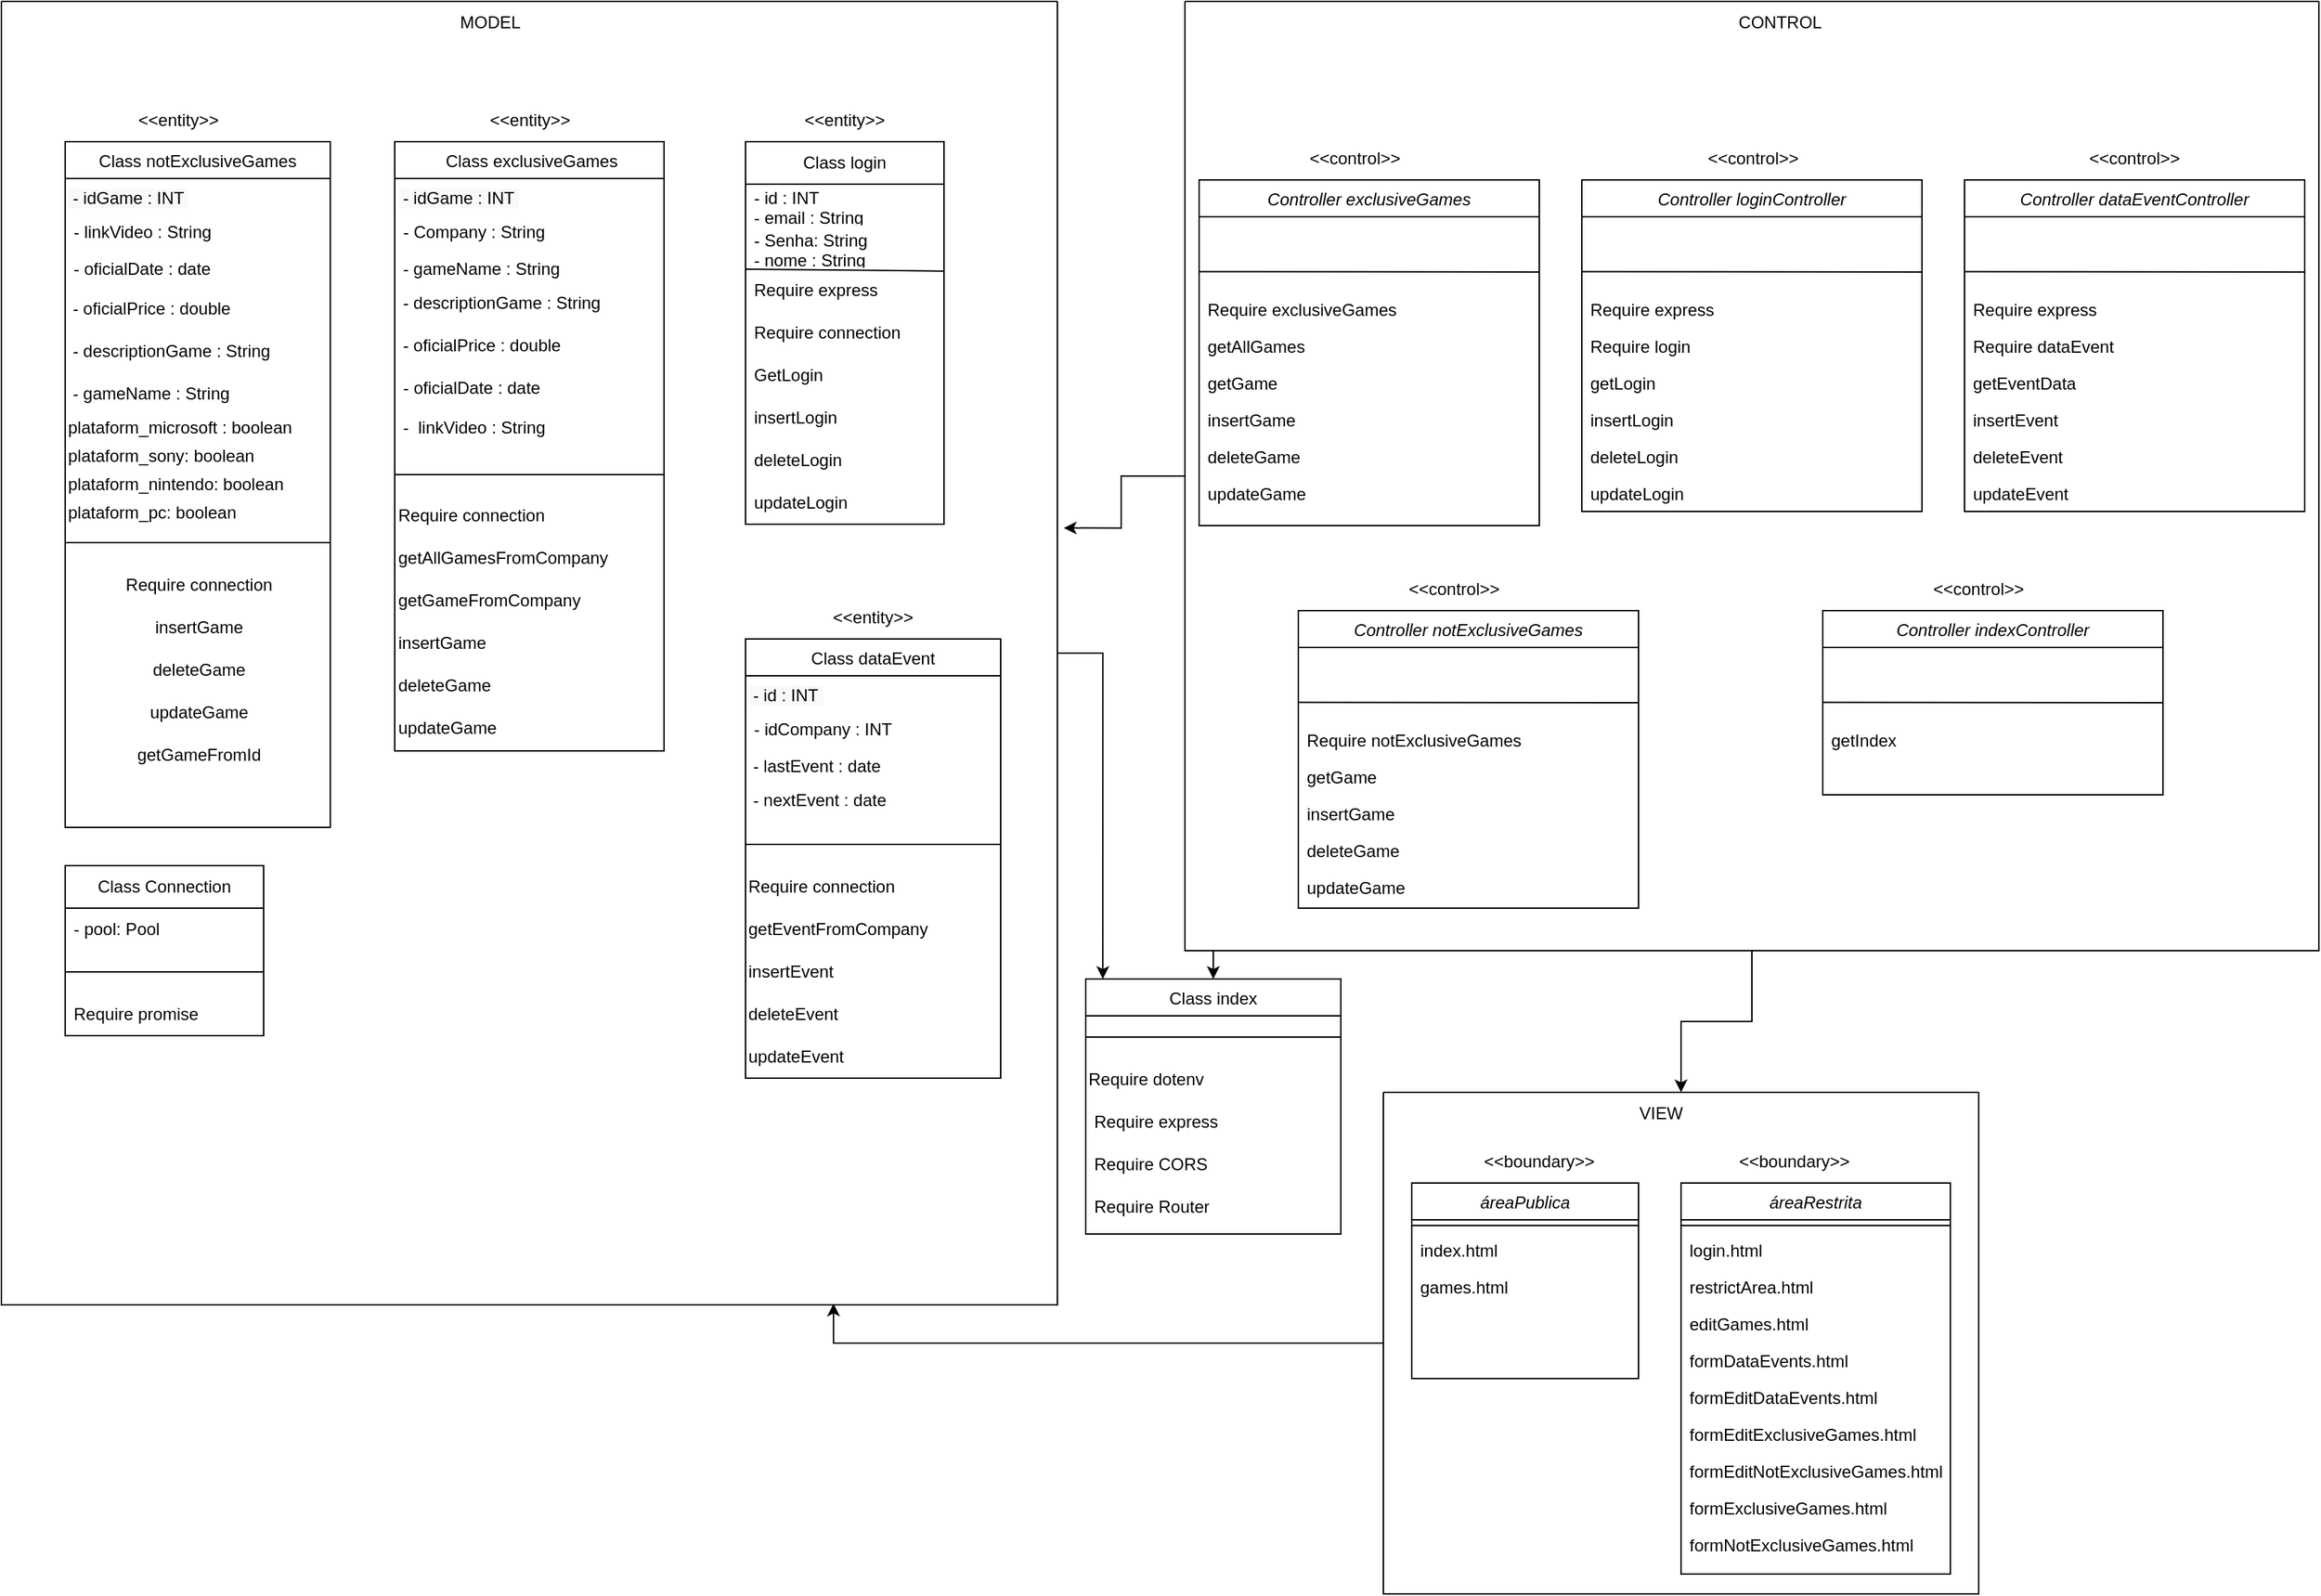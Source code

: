 <mxfile version="22.1.2" type="device">
  <diagram id="C5RBs43oDa-KdzZeNtuy" name="Page-1">
    <mxGraphModel dx="1793" dy="2165" grid="1" gridSize="10" guides="1" tooltips="1" connect="1" arrows="1" fold="1" page="1" pageScale="1" pageWidth="827" pageHeight="1169" math="0" shadow="0">
      <root>
        <mxCell id="WIyWlLk6GJQsqaUBKTNV-0" />
        <mxCell id="WIyWlLk6GJQsqaUBKTNV-1" parent="WIyWlLk6GJQsqaUBKTNV-0" />
        <mxCell id="TXdl7r0BShgz1eOJViuV-15" style="edgeStyle=orthogonalEdgeStyle;rounded=0;orthogonalLoop=1;jettySize=auto;html=1;entryX=0.067;entryY=0;entryDx=0;entryDy=0;entryPerimeter=0;" edge="1" parent="WIyWlLk6GJQsqaUBKTNV-1" source="O9sGYvbLRa1DsgovrzPc-1" target="TXdl7r0BShgz1eOJViuV-0">
          <mxGeometry relative="1" as="geometry" />
        </mxCell>
        <mxCell id="O9sGYvbLRa1DsgovrzPc-1" value="" style="swimlane;startSize=0;" parent="WIyWlLk6GJQsqaUBKTNV-1" vertex="1">
          <mxGeometry x="5" y="-1150" width="745" height="920" as="geometry">
            <mxRectangle x="5" y="-1150" width="50" height="40" as="alternateBounds" />
          </mxGeometry>
        </mxCell>
        <mxCell id="zkfFHV4jXpPFQw0GAbJ--6" value=" Class exclusiveGames" style="swimlane;fontStyle=0;align=center;verticalAlign=top;childLayout=stackLayout;horizontal=1;startSize=26;horizontalStack=0;resizeParent=1;resizeLast=0;collapsible=1;marginBottom=0;rounded=0;shadow=0;strokeWidth=1;" parent="O9sGYvbLRa1DsgovrzPc-1" vertex="1">
          <mxGeometry x="277.5" y="99" width="190" height="430" as="geometry">
            <mxRectangle x="40" y="360" width="160" height="26" as="alternateBounds" />
          </mxGeometry>
        </mxCell>
        <mxCell id="mYd6lBIoJjma-zOiciX0-0" value="&lt;span style=&quot;background-color: rgb(248, 249, 250);&quot;&gt;&amp;nbsp;- idGame : INT&amp;nbsp;&lt;/span&gt;" style="text;whiteSpace=wrap;html=1;fontColor=#000000;" parent="zkfFHV4jXpPFQw0GAbJ--6" vertex="1">
          <mxGeometry y="26" width="190" height="24" as="geometry" />
        </mxCell>
        <mxCell id="zkfFHV4jXpPFQw0GAbJ--7" value="- Company : String" style="text;align=left;verticalAlign=top;spacingLeft=4;spacingRight=4;overflow=hidden;rotatable=0;points=[[0,0.5],[1,0.5]];portConstraint=eastwest;fontColor=#000000;" parent="zkfFHV4jXpPFQw0GAbJ--6" vertex="1">
          <mxGeometry y="50" width="190" height="26" as="geometry" />
        </mxCell>
        <mxCell id="mYd6lBIoJjma-zOiciX0-1" value="&amp;nbsp;- gameName : String" style="text;whiteSpace=wrap;html=1;fontColor=#000000;" parent="zkfFHV4jXpPFQw0GAbJ--6" vertex="1">
          <mxGeometry y="76" width="190" height="24" as="geometry" />
        </mxCell>
        <mxCell id="mYd6lBIoJjma-zOiciX0-2" value="&amp;nbsp;- descriptionGame : String" style="text;whiteSpace=wrap;html=1;fontColor=#000000;" parent="zkfFHV4jXpPFQw0GAbJ--6" vertex="1">
          <mxGeometry y="100" width="190" height="30" as="geometry" />
        </mxCell>
        <mxCell id="mYd6lBIoJjma-zOiciX0-3" value="&amp;nbsp;- oficialPrice : double" style="text;whiteSpace=wrap;html=1;fontColor=#000000;" parent="zkfFHV4jXpPFQw0GAbJ--6" vertex="1">
          <mxGeometry y="130" width="190" height="30" as="geometry" />
        </mxCell>
        <mxCell id="qZKDS2YTZpVm7oDBLpfX-6" value="- oficialDate : date" style="text;align=left;verticalAlign=top;spacingLeft=4;spacingRight=4;overflow=hidden;rotatable=0;points=[[0,0.5],[1,0.5]];portConstraint=eastwest;rounded=0;shadow=0;html=0;" parent="zkfFHV4jXpPFQw0GAbJ--6" vertex="1">
          <mxGeometry y="160" width="190" height="28" as="geometry" />
        </mxCell>
        <mxCell id="qZKDS2YTZpVm7oDBLpfX-7" value="&amp;nbsp;-&amp;nbsp; linkVideo : String" style="text;whiteSpace=wrap;html=1;fontColor=#000000;" parent="zkfFHV4jXpPFQw0GAbJ--6" vertex="1">
          <mxGeometry y="188" width="190" height="32" as="geometry" />
        </mxCell>
        <mxCell id="zkfFHV4jXpPFQw0GAbJ--9" value="&lt;br&gt;&lt;br&gt;" style="line;html=1;strokeWidth=1;align=left;verticalAlign=middle;spacingTop=-1;spacingLeft=3;spacingRight=3;rotatable=0;labelPosition=right;points=[];portConstraint=eastwest;" parent="zkfFHV4jXpPFQw0GAbJ--6" vertex="1">
          <mxGeometry y="220" width="190" height="30" as="geometry" />
        </mxCell>
        <mxCell id="qZKDS2YTZpVm7oDBLpfX-44" value="Require connection" style="text;whiteSpace=wrap;html=1;fontColor=#000000;" parent="zkfFHV4jXpPFQw0GAbJ--6" vertex="1">
          <mxGeometry y="250" width="190" height="30" as="geometry" />
        </mxCell>
        <mxCell id="eKCppygwwPN4vZ3J_LK9-73" value="getAllGamesFromCompany" style="text;whiteSpace=wrap;html=1;fontColor=#000000;" parent="zkfFHV4jXpPFQw0GAbJ--6" vertex="1">
          <mxGeometry y="280" width="190" height="30" as="geometry" />
        </mxCell>
        <mxCell id="eKCppygwwPN4vZ3J_LK9-76" value="getGameFromCompany" style="text;whiteSpace=wrap;html=1;fontColor=#000000;" parent="zkfFHV4jXpPFQw0GAbJ--6" vertex="1">
          <mxGeometry y="310" width="190" height="30" as="geometry" />
        </mxCell>
        <mxCell id="eKCppygwwPN4vZ3J_LK9-75" value="insertGame" style="text;whiteSpace=wrap;html=1;fontColor=#000000;" parent="zkfFHV4jXpPFQw0GAbJ--6" vertex="1">
          <mxGeometry y="340" width="190" height="30" as="geometry" />
        </mxCell>
        <mxCell id="eKCppygwwPN4vZ3J_LK9-91" value="deleteGame" style="text;whiteSpace=wrap;html=1;fontColor=#000000;" parent="zkfFHV4jXpPFQw0GAbJ--6" vertex="1">
          <mxGeometry y="370" width="190" height="30" as="geometry" />
        </mxCell>
        <mxCell id="eKCppygwwPN4vZ3J_LK9-74" value="updateGame" style="text;whiteSpace=wrap;html=1;fontColor=#000000;" parent="zkfFHV4jXpPFQw0GAbJ--6" vertex="1">
          <mxGeometry y="400" width="190" height="30" as="geometry" />
        </mxCell>
        <mxCell id="qZKDS2YTZpVm7oDBLpfX-23" value="Class dataEvent" style="swimlane;fontStyle=0;align=center;verticalAlign=top;childLayout=stackLayout;horizontal=1;startSize=26;horizontalStack=0;resizeParent=1;resizeLast=0;collapsible=1;marginBottom=0;rounded=0;shadow=0;strokeWidth=1;" parent="O9sGYvbLRa1DsgovrzPc-1" vertex="1">
          <mxGeometry x="525" y="450" width="180" height="310" as="geometry">
            <mxRectangle x="40" y="360" width="160" height="26" as="alternateBounds" />
          </mxGeometry>
        </mxCell>
        <mxCell id="Riz4VqSWYyMeKuzfUu8n-7" value="&lt;span style=&quot;background-color: rgb(248, 249, 250);&quot;&gt;&amp;nbsp;- id : INT&amp;nbsp;&lt;/span&gt;" style="text;whiteSpace=wrap;html=1;fontColor=#000000;" parent="qZKDS2YTZpVm7oDBLpfX-23" vertex="1">
          <mxGeometry y="26" width="180" height="24" as="geometry" />
        </mxCell>
        <mxCell id="Riz4VqSWYyMeKuzfUu8n-8" value="- idCompany : INT" style="text;align=left;verticalAlign=top;spacingLeft=4;spacingRight=4;overflow=hidden;rotatable=0;points=[[0,0.5],[1,0.5]];portConstraint=eastwest;fontColor=#000000;" parent="qZKDS2YTZpVm7oDBLpfX-23" vertex="1">
          <mxGeometry y="50" width="180" height="26" as="geometry" />
        </mxCell>
        <mxCell id="Riz4VqSWYyMeKuzfUu8n-9" value="&amp;nbsp;- lastEvent : date" style="text;whiteSpace=wrap;html=1;fontColor=#000000;" parent="qZKDS2YTZpVm7oDBLpfX-23" vertex="1">
          <mxGeometry y="76" width="180" height="24" as="geometry" />
        </mxCell>
        <mxCell id="Riz4VqSWYyMeKuzfUu8n-10" value="&amp;nbsp;- nextEvent : date" style="text;whiteSpace=wrap;html=1;fontColor=#000000;" parent="qZKDS2YTZpVm7oDBLpfX-23" vertex="1">
          <mxGeometry y="100" width="180" height="30" as="geometry" />
        </mxCell>
        <mxCell id="qZKDS2YTZpVm7oDBLpfX-31" value="" style="line;html=1;strokeWidth=1;align=left;verticalAlign=middle;spacingTop=-1;spacingLeft=3;spacingRight=3;rotatable=0;labelPosition=right;points=[];portConstraint=eastwest;" parent="qZKDS2YTZpVm7oDBLpfX-23" vertex="1">
          <mxGeometry y="130" width="180" height="30" as="geometry" />
        </mxCell>
        <mxCell id="qZKDS2YTZpVm7oDBLpfX-48" value="&lt;span style=&quot;color: rgb(0, 0, 0);&quot;&gt;Require connection&lt;br&gt;&lt;/span&gt;" style="text;html=1;align=left;verticalAlign=middle;resizable=0;points=[];autosize=1;strokeColor=none;fillColor=none;fontSize=12;fontColor=#007800;" parent="qZKDS2YTZpVm7oDBLpfX-23" vertex="1">
          <mxGeometry y="160" width="180" height="30" as="geometry" />
        </mxCell>
        <mxCell id="eKCppygwwPN4vZ3J_LK9-92" value="&lt;span style=&quot;color: rgb(0, 0, 0);&quot;&gt;getEventFromCompany&lt;br&gt;&lt;/span&gt;" style="text;html=1;align=left;verticalAlign=middle;resizable=0;points=[];autosize=1;strokeColor=none;fillColor=none;fontSize=12;fontColor=#007800;" parent="qZKDS2YTZpVm7oDBLpfX-23" vertex="1">
          <mxGeometry y="190" width="180" height="30" as="geometry" />
        </mxCell>
        <mxCell id="eKCppygwwPN4vZ3J_LK9-93" value="&lt;span style=&quot;color: rgb(0, 0, 0);&quot;&gt;insertEvent&lt;br&gt;&lt;/span&gt;" style="text;html=1;align=left;verticalAlign=middle;resizable=0;points=[];autosize=1;strokeColor=none;fillColor=none;fontSize=12;fontColor=#007800;" parent="qZKDS2YTZpVm7oDBLpfX-23" vertex="1">
          <mxGeometry y="220" width="180" height="30" as="geometry" />
        </mxCell>
        <mxCell id="eKCppygwwPN4vZ3J_LK9-94" value="&lt;span style=&quot;color: rgb(0, 0, 0);&quot;&gt;deleteEvent&lt;br&gt;&lt;/span&gt;" style="text;html=1;align=left;verticalAlign=middle;resizable=0;points=[];autosize=1;strokeColor=none;fillColor=none;fontSize=12;fontColor=#007800;" parent="qZKDS2YTZpVm7oDBLpfX-23" vertex="1">
          <mxGeometry y="250" width="180" height="30" as="geometry" />
        </mxCell>
        <mxCell id="eKCppygwwPN4vZ3J_LK9-95" value="&lt;span style=&quot;color: rgb(0, 0, 0);&quot;&gt;updateEvent&lt;br&gt;&lt;/span&gt;" style="text;html=1;align=left;verticalAlign=middle;resizable=0;points=[];autosize=1;strokeColor=none;fillColor=none;fontSize=12;fontColor=#007800;" parent="qZKDS2YTZpVm7oDBLpfX-23" vertex="1">
          <mxGeometry y="280" width="180" height="30" as="geometry" />
        </mxCell>
        <mxCell id="qZKDS2YTZpVm7oDBLpfX-10" value="Class notExclusiveGames" style="swimlane;fontStyle=0;align=center;verticalAlign=top;childLayout=stackLayout;horizontal=1;startSize=26;horizontalStack=0;resizeParent=1;resizeLast=0;collapsible=1;marginBottom=0;rounded=0;shadow=0;strokeWidth=1;" parent="O9sGYvbLRa1DsgovrzPc-1" vertex="1">
          <mxGeometry x="45" y="99" width="187" height="484" as="geometry">
            <mxRectangle x="730" y="-80" width="160" height="26" as="alternateBounds" />
          </mxGeometry>
        </mxCell>
        <mxCell id="Riz4VqSWYyMeKuzfUu8n-14" value="&lt;span style=&quot;background-color: rgb(248, 249, 250);&quot;&gt;&amp;nbsp;- idGame : INT&amp;nbsp;&lt;/span&gt;" style="text;whiteSpace=wrap;html=1;fontColor=#000000;" parent="qZKDS2YTZpVm7oDBLpfX-10" vertex="1">
          <mxGeometry y="26" width="187" height="24" as="geometry" />
        </mxCell>
        <mxCell id="Riz4VqSWYyMeKuzfUu8n-15" value="- linkVideo : String" style="text;align=left;verticalAlign=top;spacingLeft=4;spacingRight=4;overflow=hidden;rotatable=0;points=[[0,0.5],[1,0.5]];portConstraint=eastwest;fontColor=#000000;" parent="qZKDS2YTZpVm7oDBLpfX-10" vertex="1">
          <mxGeometry y="50" width="187" height="26" as="geometry" />
        </mxCell>
        <mxCell id="Riz4VqSWYyMeKuzfUu8n-19" value="- oficialDate : date" style="text;align=left;verticalAlign=top;spacingLeft=4;spacingRight=4;overflow=hidden;rotatable=0;points=[[0,0.5],[1,0.5]];portConstraint=eastwest;rounded=0;shadow=0;html=0;" parent="qZKDS2YTZpVm7oDBLpfX-10" vertex="1">
          <mxGeometry y="76" width="187" height="28" as="geometry" />
        </mxCell>
        <mxCell id="Riz4VqSWYyMeKuzfUu8n-18" value="&amp;nbsp;- oficialPrice : double" style="text;whiteSpace=wrap;html=1;fontColor=#000000;" parent="qZKDS2YTZpVm7oDBLpfX-10" vertex="1">
          <mxGeometry y="104" width="187" height="30" as="geometry" />
        </mxCell>
        <mxCell id="Riz4VqSWYyMeKuzfUu8n-17" value="&amp;nbsp;- descriptionGame : String" style="text;whiteSpace=wrap;html=1;fontColor=#000000;" parent="qZKDS2YTZpVm7oDBLpfX-10" vertex="1">
          <mxGeometry y="134" width="187" height="30" as="geometry" />
        </mxCell>
        <mxCell id="Riz4VqSWYyMeKuzfUu8n-16" value="&amp;nbsp;- gameName : String" style="text;whiteSpace=wrap;html=1;fontColor=#000000;" parent="qZKDS2YTZpVm7oDBLpfX-10" vertex="1">
          <mxGeometry y="164" width="187" height="24" as="geometry" />
        </mxCell>
        <mxCell id="qZKDS2YTZpVm7oDBLpfX-40" value="plataform_microsoft : boolean" style="text;whiteSpace=wrap;html=1;fontColor=#000000;" parent="qZKDS2YTZpVm7oDBLpfX-10" vertex="1">
          <mxGeometry y="188" width="187" height="20" as="geometry" />
        </mxCell>
        <mxCell id="NZdVa_XI40s3r7Bhednm-0" value="plataform_sony: boolean" style="text;whiteSpace=wrap;html=1;fontColor=#000000;" parent="qZKDS2YTZpVm7oDBLpfX-10" vertex="1">
          <mxGeometry y="208" width="187" height="20" as="geometry" />
        </mxCell>
        <mxCell id="NZdVa_XI40s3r7Bhednm-1" value="plataform_nintendo:&amp;nbsp;boolean" style="text;whiteSpace=wrap;html=1;fontColor=#000000;" parent="qZKDS2YTZpVm7oDBLpfX-10" vertex="1">
          <mxGeometry y="228" width="187" height="20" as="geometry" />
        </mxCell>
        <mxCell id="NZdVa_XI40s3r7Bhednm-2" value="plataform_pc: boolean" style="text;whiteSpace=wrap;html=1;fontColor=#000000;" parent="qZKDS2YTZpVm7oDBLpfX-10" vertex="1">
          <mxGeometry y="248" width="187" height="20" as="geometry" />
        </mxCell>
        <mxCell id="qZKDS2YTZpVm7oDBLpfX-18" value="" style="line;html=1;strokeWidth=1;align=left;verticalAlign=middle;spacingTop=-1;spacingLeft=3;spacingRight=3;rotatable=0;labelPosition=right;points=[];portConstraint=eastwest;" parent="qZKDS2YTZpVm7oDBLpfX-10" vertex="1">
          <mxGeometry y="268" width="187" height="30" as="geometry" />
        </mxCell>
        <mxCell id="qZKDS2YTZpVm7oDBLpfX-50" value="&lt;div style=&quot;text-align: left;&quot;&gt;&lt;font color=&quot;#000000&quot;&gt;Require connection&lt;/font&gt;&lt;/div&gt;" style="text;html=1;align=center;verticalAlign=middle;resizable=0;points=[];autosize=1;strokeColor=none;fillColor=none;fontSize=12;fontColor=#007800;" parent="qZKDS2YTZpVm7oDBLpfX-10" vertex="1">
          <mxGeometry y="298" width="187" height="30" as="geometry" />
        </mxCell>
        <mxCell id="eKCppygwwPN4vZ3J_LK9-64" value="&lt;div style=&quot;text-align: left;&quot;&gt;&lt;font color=&quot;#000000&quot;&gt;insertGame&lt;/font&gt;&lt;/div&gt;" style="text;html=1;align=center;verticalAlign=middle;resizable=0;points=[];autosize=1;strokeColor=none;fillColor=none;fontSize=12;fontColor=#007800;" parent="qZKDS2YTZpVm7oDBLpfX-10" vertex="1">
          <mxGeometry y="328" width="187" height="30" as="geometry" />
        </mxCell>
        <mxCell id="eKCppygwwPN4vZ3J_LK9-65" value="&lt;div style=&quot;text-align: left;&quot;&gt;&lt;font color=&quot;#000000&quot;&gt;deleteGame&lt;/font&gt;&lt;/div&gt;" style="text;html=1;align=center;verticalAlign=middle;resizable=0;points=[];autosize=1;strokeColor=none;fillColor=none;fontSize=12;fontColor=#007800;" parent="qZKDS2YTZpVm7oDBLpfX-10" vertex="1">
          <mxGeometry y="358" width="187" height="30" as="geometry" />
        </mxCell>
        <mxCell id="eKCppygwwPN4vZ3J_LK9-66" value="&lt;div style=&quot;text-align: left;&quot;&gt;&lt;font color=&quot;#000000&quot;&gt;updateGame&lt;/font&gt;&lt;/div&gt;" style="text;html=1;align=center;verticalAlign=middle;resizable=0;points=[];autosize=1;strokeColor=none;fillColor=none;fontSize=12;fontColor=#007800;" parent="qZKDS2YTZpVm7oDBLpfX-10" vertex="1">
          <mxGeometry y="388" width="187" height="30" as="geometry" />
        </mxCell>
        <mxCell id="eKCppygwwPN4vZ3J_LK9-67" value="&lt;div style=&quot;text-align: left;&quot;&gt;&lt;font color=&quot;#000000&quot;&gt;getGameFromId&lt;/font&gt;&lt;/div&gt;" style="text;html=1;align=center;verticalAlign=middle;resizable=0;points=[];autosize=1;strokeColor=none;fillColor=none;fontSize=12;fontColor=#007800;" parent="qZKDS2YTZpVm7oDBLpfX-10" vertex="1">
          <mxGeometry y="418" width="187" height="30" as="geometry" />
        </mxCell>
        <mxCell id="HYiXXA-MwvOxVraPLtR3-14" value="&amp;lt;&amp;lt;entity&amp;gt;&amp;gt;" style="text;html=1;strokeColor=none;fillColor=none;align=center;verticalAlign=middle;whiteSpace=wrap;rounded=0;" parent="O9sGYvbLRa1DsgovrzPc-1" vertex="1">
          <mxGeometry x="95" y="69" width="60" height="30" as="geometry" />
        </mxCell>
        <mxCell id="HYiXXA-MwvOxVraPLtR3-15" value="&amp;lt;&amp;lt;entity&amp;gt;&amp;gt;" style="text;html=1;strokeColor=none;fillColor=none;align=center;verticalAlign=middle;whiteSpace=wrap;rounded=0;" parent="O9sGYvbLRa1DsgovrzPc-1" vertex="1">
          <mxGeometry x="342.5" y="69" width="60" height="30" as="geometry" />
        </mxCell>
        <mxCell id="HYiXXA-MwvOxVraPLtR3-16" value="&amp;lt;&amp;lt;entity&amp;gt;&amp;gt;" style="text;html=1;strokeColor=none;fillColor=none;align=center;verticalAlign=middle;whiteSpace=wrap;rounded=0;" parent="O9sGYvbLRa1DsgovrzPc-1" vertex="1">
          <mxGeometry x="565" y="69" width="60" height="30" as="geometry" />
        </mxCell>
        <mxCell id="HYiXXA-MwvOxVraPLtR3-17" value="&amp;lt;&amp;lt;entity&amp;gt;&amp;gt;" style="text;html=1;strokeColor=none;fillColor=none;align=center;verticalAlign=middle;whiteSpace=wrap;rounded=0;" parent="O9sGYvbLRa1DsgovrzPc-1" vertex="1">
          <mxGeometry x="585" y="420" width="60" height="30" as="geometry" />
        </mxCell>
        <mxCell id="HYiXXA-MwvOxVraPLtR3-21" value="Class Connection" style="swimlane;fontStyle=0;childLayout=stackLayout;horizontal=1;startSize=30;horizontalStack=0;resizeParent=1;resizeParentMax=0;resizeLast=0;collapsible=1;marginBottom=0;whiteSpace=wrap;html=1;" parent="O9sGYvbLRa1DsgovrzPc-1" vertex="1">
          <mxGeometry x="45" y="610" width="140" height="120" as="geometry" />
        </mxCell>
        <mxCell id="HYiXXA-MwvOxVraPLtR3-26" value="- pool: Pool" style="text;strokeColor=none;fillColor=none;align=left;verticalAlign=middle;spacingLeft=4;spacingRight=4;overflow=hidden;points=[[0,0.5],[1,0.5]];portConstraint=eastwest;rotatable=0;whiteSpace=wrap;html=1;" parent="HYiXXA-MwvOxVraPLtR3-21" vertex="1">
          <mxGeometry y="30" width="140" height="30" as="geometry" />
        </mxCell>
        <mxCell id="eKCppygwwPN4vZ3J_LK9-97" value="" style="line;html=1;strokeWidth=1;align=left;verticalAlign=middle;spacingTop=-1;spacingLeft=3;spacingRight=3;rotatable=0;labelPosition=right;points=[];portConstraint=eastwest;" parent="HYiXXA-MwvOxVraPLtR3-21" vertex="1">
          <mxGeometry y="60" width="140" height="30" as="geometry" />
        </mxCell>
        <mxCell id="eKCppygwwPN4vZ3J_LK9-96" value="Require promise" style="text;strokeColor=none;fillColor=none;align=left;verticalAlign=middle;spacingLeft=4;spacingRight=4;overflow=hidden;points=[[0,0.5],[1,0.5]];portConstraint=eastwest;rotatable=0;whiteSpace=wrap;html=1;" parent="HYiXXA-MwvOxVraPLtR3-21" vertex="1">
          <mxGeometry y="90" width="140" height="30" as="geometry" />
        </mxCell>
        <mxCell id="YyFuCEUgJkDw3uB3olMP-77" value="Class login" style="swimlane;fontStyle=0;childLayout=stackLayout;horizontal=1;startSize=30;horizontalStack=0;resizeParent=1;resizeParentMax=0;resizeLast=0;collapsible=1;marginBottom=0;whiteSpace=wrap;html=1;" parent="O9sGYvbLRa1DsgovrzPc-1" vertex="1">
          <mxGeometry x="525" y="99" width="140" height="270" as="geometry" />
        </mxCell>
        <mxCell id="YyFuCEUgJkDw3uB3olMP-78" value="- id : INT&lt;br&gt;- email : String" style="text;strokeColor=none;fillColor=none;align=left;verticalAlign=middle;spacingLeft=4;spacingRight=4;overflow=hidden;points=[[0,0.5],[1,0.5]];portConstraint=eastwest;rotatable=0;whiteSpace=wrap;html=1;" parent="YyFuCEUgJkDw3uB3olMP-77" vertex="1">
          <mxGeometry y="30" width="140" height="30" as="geometry" />
        </mxCell>
        <mxCell id="YyFuCEUgJkDw3uB3olMP-79" value="- Senha: String&lt;br&gt;- nome : String" style="text;strokeColor=none;fillColor=none;align=left;verticalAlign=middle;spacingLeft=4;spacingRight=4;overflow=hidden;points=[[0,0.5],[1,0.5]];portConstraint=eastwest;rotatable=0;whiteSpace=wrap;html=1;" parent="YyFuCEUgJkDw3uB3olMP-77" vertex="1">
          <mxGeometry y="60" width="140" height="30" as="geometry" />
        </mxCell>
        <mxCell id="YyFuCEUgJkDw3uB3olMP-91" value="" style="endArrow=none;html=1;rounded=0;entryX=1.001;entryY=0.044;entryDx=0;entryDy=0;entryPerimeter=0;" parent="YyFuCEUgJkDw3uB3olMP-77" edge="1">
          <mxGeometry width="50" height="50" relative="1" as="geometry">
            <mxPoint y="90" as="sourcePoint" />
            <mxPoint x="140.14" y="91.32" as="targetPoint" />
          </mxGeometry>
        </mxCell>
        <mxCell id="YyFuCEUgJkDw3uB3olMP-87" value="Require express" style="text;strokeColor=none;fillColor=none;align=left;verticalAlign=middle;spacingLeft=4;spacingRight=4;overflow=hidden;points=[[0,0.5],[1,0.5]];portConstraint=eastwest;rotatable=0;whiteSpace=wrap;html=1;" parent="YyFuCEUgJkDw3uB3olMP-77" vertex="1">
          <mxGeometry y="90" width="140" height="30" as="geometry" />
        </mxCell>
        <mxCell id="eKCppygwwPN4vZ3J_LK9-69" value="Require connection" style="text;strokeColor=none;fillColor=none;align=left;verticalAlign=middle;spacingLeft=4;spacingRight=4;overflow=hidden;points=[[0,0.5],[1,0.5]];portConstraint=eastwest;rotatable=0;whiteSpace=wrap;html=1;" parent="YyFuCEUgJkDw3uB3olMP-77" vertex="1">
          <mxGeometry y="120" width="140" height="30" as="geometry" />
        </mxCell>
        <mxCell id="eKCppygwwPN4vZ3J_LK9-72" value="GetLogin" style="text;strokeColor=none;fillColor=none;align=left;verticalAlign=middle;spacingLeft=4;spacingRight=4;overflow=hidden;points=[[0,0.5],[1,0.5]];portConstraint=eastwest;rotatable=0;whiteSpace=wrap;html=1;" parent="YyFuCEUgJkDw3uB3olMP-77" vertex="1">
          <mxGeometry y="150" width="140" height="30" as="geometry" />
        </mxCell>
        <mxCell id="eKCppygwwPN4vZ3J_LK9-71" value="insertLogin" style="text;strokeColor=none;fillColor=none;align=left;verticalAlign=middle;spacingLeft=4;spacingRight=4;overflow=hidden;points=[[0,0.5],[1,0.5]];portConstraint=eastwest;rotatable=0;whiteSpace=wrap;html=1;" parent="YyFuCEUgJkDw3uB3olMP-77" vertex="1">
          <mxGeometry y="180" width="140" height="30" as="geometry" />
        </mxCell>
        <mxCell id="eKCppygwwPN4vZ3J_LK9-70" value="deleteLogin" style="text;strokeColor=none;fillColor=none;align=left;verticalAlign=middle;spacingLeft=4;spacingRight=4;overflow=hidden;points=[[0,0.5],[1,0.5]];portConstraint=eastwest;rotatable=0;whiteSpace=wrap;html=1;" parent="YyFuCEUgJkDw3uB3olMP-77" vertex="1">
          <mxGeometry y="210" width="140" height="30" as="geometry" />
        </mxCell>
        <mxCell id="fNCmqbkTBnk3JoZugZRr-0" value="updateLogin" style="text;strokeColor=none;fillColor=none;align=left;verticalAlign=middle;spacingLeft=4;spacingRight=4;overflow=hidden;points=[[0,0.5],[1,0.5]];portConstraint=eastwest;rotatable=0;whiteSpace=wrap;html=1;" parent="YyFuCEUgJkDw3uB3olMP-77" vertex="1">
          <mxGeometry y="240" width="140" height="30" as="geometry" />
        </mxCell>
        <mxCell id="O9sGYvbLRa1DsgovrzPc-6" value="MODEL" style="text;html=1;strokeColor=none;fillColor=none;align=center;verticalAlign=middle;whiteSpace=wrap;rounded=0;" parent="O9sGYvbLRa1DsgovrzPc-1" vertex="1">
          <mxGeometry x="315" width="60" height="30" as="geometry" />
        </mxCell>
        <mxCell id="O9sGYvbLRa1DsgovrzPc-9" style="edgeStyle=orthogonalEdgeStyle;rounded=0;orthogonalLoop=1;jettySize=auto;html=1;" parent="WIyWlLk6GJQsqaUBKTNV-1" source="O9sGYvbLRa1DsgovrzPc-2" target="O9sGYvbLRa1DsgovrzPc-3" edge="1">
          <mxGeometry relative="1" as="geometry" />
        </mxCell>
        <mxCell id="TXdl7r0BShgz1eOJViuV-14" style="edgeStyle=orthogonalEdgeStyle;rounded=0;orthogonalLoop=1;jettySize=auto;html=1;exitX=0;exitY=1;exitDx=0;exitDy=0;entryX=0.5;entryY=0;entryDx=0;entryDy=0;" edge="1" parent="WIyWlLk6GJQsqaUBKTNV-1" source="O9sGYvbLRa1DsgovrzPc-2" target="TXdl7r0BShgz1eOJViuV-0">
          <mxGeometry relative="1" as="geometry" />
        </mxCell>
        <mxCell id="O9sGYvbLRa1DsgovrzPc-2" value="" style="swimlane;startSize=0;" parent="WIyWlLk6GJQsqaUBKTNV-1" vertex="1">
          <mxGeometry x="840" y="-1150" width="800" height="670" as="geometry">
            <mxRectangle x="840" y="-1150" width="50" height="40" as="alternateBounds" />
          </mxGeometry>
        </mxCell>
        <mxCell id="HYiXXA-MwvOxVraPLtR3-11" value="&amp;lt;&amp;lt;control&amp;gt;&amp;gt;" style="text;html=1;strokeColor=none;fillColor=none;align=center;verticalAlign=middle;whiteSpace=wrap;rounded=0;" parent="O9sGYvbLRa1DsgovrzPc-2" vertex="1">
          <mxGeometry x="90" y="96" width="60" height="30" as="geometry" />
        </mxCell>
        <mxCell id="YyFuCEUgJkDw3uB3olMP-2" value="Controller exclusiveGames" style="swimlane;fontStyle=2;align=center;verticalAlign=top;childLayout=stackLayout;horizontal=1;startSize=26;horizontalStack=0;resizeParent=1;resizeLast=0;collapsible=1;marginBottom=0;rounded=0;shadow=0;strokeWidth=1;" parent="O9sGYvbLRa1DsgovrzPc-2" vertex="1">
          <mxGeometry x="10" y="126" width="240" height="244" as="geometry">
            <mxRectangle x="780" y="-720" width="160" height="26" as="alternateBounds" />
          </mxGeometry>
        </mxCell>
        <mxCell id="YyFuCEUgJkDw3uB3olMP-65" style="text;align=left;verticalAlign=top;spacingLeft=4;spacingRight=4;overflow=hidden;rotatable=0;points=[[0,0.5],[1,0.5]];portConstraint=eastwest;" parent="YyFuCEUgJkDw3uB3olMP-2" vertex="1">
          <mxGeometry y="26" width="240" height="26" as="geometry" />
        </mxCell>
        <mxCell id="YyFuCEUgJkDw3uB3olMP-64" style="text;align=left;verticalAlign=top;spacingLeft=4;spacingRight=4;overflow=hidden;rotatable=0;points=[[0,0.5],[1,0.5]];portConstraint=eastwest;" parent="YyFuCEUgJkDw3uB3olMP-2" vertex="1">
          <mxGeometry y="52" width="240" height="26" as="geometry" />
        </mxCell>
        <mxCell id="YyFuCEUgJkDw3uB3olMP-66" value="" style="endArrow=none;html=1;rounded=0;entryX=1;entryY=0.5;entryDx=0;entryDy=0;" parent="YyFuCEUgJkDw3uB3olMP-2" target="YyFuCEUgJkDw3uB3olMP-64" edge="1">
          <mxGeometry width="50" height="50" relative="1" as="geometry">
            <mxPoint y="64.71" as="sourcePoint" />
            <mxPoint x="70" y="64.71" as="targetPoint" />
          </mxGeometry>
        </mxCell>
        <mxCell id="YyFuCEUgJkDw3uB3olMP-4" value="Require exclusiveGames" style="text;align=left;verticalAlign=top;spacingLeft=4;spacingRight=4;overflow=hidden;rotatable=0;points=[[0,0.5],[1,0.5]];portConstraint=eastwest;" parent="YyFuCEUgJkDw3uB3olMP-2" vertex="1">
          <mxGeometry y="78" width="240" height="26" as="geometry" />
        </mxCell>
        <mxCell id="YyFuCEUgJkDw3uB3olMP-23" value="getAllGames" style="text;align=left;verticalAlign=top;spacingLeft=4;spacingRight=4;overflow=hidden;rotatable=0;points=[[0,0.5],[1,0.5]];portConstraint=eastwest;" parent="YyFuCEUgJkDw3uB3olMP-2" vertex="1">
          <mxGeometry y="104" width="240" height="26" as="geometry" />
        </mxCell>
        <mxCell id="fNCmqbkTBnk3JoZugZRr-2" value="getGame" style="text;align=left;verticalAlign=top;spacingLeft=4;spacingRight=4;overflow=hidden;rotatable=0;points=[[0,0.5],[1,0.5]];portConstraint=eastwest;" parent="YyFuCEUgJkDw3uB3olMP-2" vertex="1">
          <mxGeometry y="130" width="240" height="26" as="geometry" />
        </mxCell>
        <mxCell id="fNCmqbkTBnk3JoZugZRr-3" value="insertGame" style="text;align=left;verticalAlign=top;spacingLeft=4;spacingRight=4;overflow=hidden;rotatable=0;points=[[0,0.5],[1,0.5]];portConstraint=eastwest;" parent="YyFuCEUgJkDw3uB3olMP-2" vertex="1">
          <mxGeometry y="156" width="240" height="26" as="geometry" />
        </mxCell>
        <mxCell id="YyFuCEUgJkDw3uB3olMP-24" value="deleteGame" style="text;align=left;verticalAlign=top;spacingLeft=4;spacingRight=4;overflow=hidden;rotatable=0;points=[[0,0.5],[1,0.5]];portConstraint=eastwest;" parent="YyFuCEUgJkDw3uB3olMP-2" vertex="1">
          <mxGeometry y="182" width="240" height="26" as="geometry" />
        </mxCell>
        <mxCell id="fNCmqbkTBnk3JoZugZRr-4" value="updateGame" style="text;align=left;verticalAlign=top;spacingLeft=4;spacingRight=4;overflow=hidden;rotatable=0;points=[[0,0.5],[1,0.5]];portConstraint=eastwest;" parent="YyFuCEUgJkDw3uB3olMP-2" vertex="1">
          <mxGeometry y="208" width="240" height="26" as="geometry" />
        </mxCell>
        <mxCell id="HYiXXA-MwvOxVraPLtR3-12" value="&amp;lt;&amp;lt;control&amp;gt;&amp;gt;" style="text;html=1;strokeColor=none;fillColor=none;align=center;verticalAlign=middle;whiteSpace=wrap;rounded=0;" parent="O9sGYvbLRa1DsgovrzPc-2" vertex="1">
          <mxGeometry x="371" y="96" width="60" height="30" as="geometry" />
        </mxCell>
        <mxCell id="YyFuCEUgJkDw3uB3olMP-95" value="Controller loginController" style="swimlane;fontStyle=2;align=center;verticalAlign=top;childLayout=stackLayout;horizontal=1;startSize=26;horizontalStack=0;resizeParent=1;resizeLast=0;collapsible=1;marginBottom=0;rounded=0;shadow=0;strokeWidth=1;" parent="O9sGYvbLRa1DsgovrzPc-2" vertex="1">
          <mxGeometry x="280" y="126" width="240" height="234" as="geometry">
            <mxRectangle x="780" y="-720" width="160" height="26" as="alternateBounds" />
          </mxGeometry>
        </mxCell>
        <mxCell id="YyFuCEUgJkDw3uB3olMP-96" style="text;align=left;verticalAlign=top;spacingLeft=4;spacingRight=4;overflow=hidden;rotatable=0;points=[[0,0.5],[1,0.5]];portConstraint=eastwest;" parent="YyFuCEUgJkDw3uB3olMP-95" vertex="1">
          <mxGeometry y="26" width="240" height="26" as="geometry" />
        </mxCell>
        <mxCell id="YyFuCEUgJkDw3uB3olMP-97" style="text;align=left;verticalAlign=top;spacingLeft=4;spacingRight=4;overflow=hidden;rotatable=0;points=[[0,0.5],[1,0.5]];portConstraint=eastwest;" parent="YyFuCEUgJkDw3uB3olMP-95" vertex="1">
          <mxGeometry y="52" width="240" height="26" as="geometry" />
        </mxCell>
        <mxCell id="YyFuCEUgJkDw3uB3olMP-98" value="" style="endArrow=none;html=1;rounded=0;entryX=1;entryY=0.5;entryDx=0;entryDy=0;" parent="YyFuCEUgJkDw3uB3olMP-95" target="YyFuCEUgJkDw3uB3olMP-97" edge="1">
          <mxGeometry width="50" height="50" relative="1" as="geometry">
            <mxPoint y="64.71" as="sourcePoint" />
            <mxPoint x="70" y="64.71" as="targetPoint" />
          </mxGeometry>
        </mxCell>
        <mxCell id="YyFuCEUgJkDw3uB3olMP-99" value="Require express" style="text;align=left;verticalAlign=top;spacingLeft=4;spacingRight=4;overflow=hidden;rotatable=0;points=[[0,0.5],[1,0.5]];portConstraint=eastwest;" parent="YyFuCEUgJkDw3uB3olMP-95" vertex="1">
          <mxGeometry y="78" width="240" height="26" as="geometry" />
        </mxCell>
        <mxCell id="YyFuCEUgJkDw3uB3olMP-108" value="Require login" style="text;align=left;verticalAlign=top;spacingLeft=4;spacingRight=4;overflow=hidden;rotatable=0;points=[[0,0.5],[1,0.5]];portConstraint=eastwest;" parent="YyFuCEUgJkDw3uB3olMP-95" vertex="1">
          <mxGeometry y="104" width="240" height="26" as="geometry" />
        </mxCell>
        <mxCell id="fNCmqbkTBnk3JoZugZRr-1" value="getLogin" style="text;align=left;verticalAlign=top;spacingLeft=4;spacingRight=4;overflow=hidden;rotatable=0;points=[[0,0.5],[1,0.5]];portConstraint=eastwest;" parent="YyFuCEUgJkDw3uB3olMP-95" vertex="1">
          <mxGeometry y="130" width="240" height="26" as="geometry" />
        </mxCell>
        <mxCell id="eKCppygwwPN4vZ3J_LK9-22" value="insertLogin" style="text;align=left;verticalAlign=top;spacingLeft=4;spacingRight=4;overflow=hidden;rotatable=0;points=[[0,0.5],[1,0.5]];portConstraint=eastwest;" parent="YyFuCEUgJkDw3uB3olMP-95" vertex="1">
          <mxGeometry y="156" width="240" height="26" as="geometry" />
        </mxCell>
        <mxCell id="eKCppygwwPN4vZ3J_LK9-23" value="deleteLogin" style="text;align=left;verticalAlign=top;spacingLeft=4;spacingRight=4;overflow=hidden;rotatable=0;points=[[0,0.5],[1,0.5]];portConstraint=eastwest;" parent="YyFuCEUgJkDw3uB3olMP-95" vertex="1">
          <mxGeometry y="182" width="240" height="26" as="geometry" />
        </mxCell>
        <mxCell id="eKCppygwwPN4vZ3J_LK9-24" value="updateLogin" style="text;align=left;verticalAlign=top;spacingLeft=4;spacingRight=4;overflow=hidden;rotatable=0;points=[[0,0.5],[1,0.5]];portConstraint=eastwest;" parent="YyFuCEUgJkDw3uB3olMP-95" vertex="1">
          <mxGeometry y="208" width="240" height="26" as="geometry" />
        </mxCell>
        <mxCell id="O9sGYvbLRa1DsgovrzPc-4" value="CONTROL" style="text;html=1;strokeColor=none;fillColor=none;align=center;verticalAlign=middle;whiteSpace=wrap;rounded=0;" parent="O9sGYvbLRa1DsgovrzPc-2" vertex="1">
          <mxGeometry x="390" width="60" height="30" as="geometry" />
        </mxCell>
        <mxCell id="eKCppygwwPN4vZ3J_LK9-14" value="Controller dataEventController" style="swimlane;fontStyle=2;align=center;verticalAlign=top;childLayout=stackLayout;horizontal=1;startSize=26;horizontalStack=0;resizeParent=1;resizeLast=0;collapsible=1;marginBottom=0;rounded=0;shadow=0;strokeWidth=1;" parent="O9sGYvbLRa1DsgovrzPc-2" vertex="1">
          <mxGeometry x="550" y="126" width="240" height="234" as="geometry">
            <mxRectangle x="780" y="-720" width="160" height="26" as="alternateBounds" />
          </mxGeometry>
        </mxCell>
        <mxCell id="eKCppygwwPN4vZ3J_LK9-15" style="text;align=left;verticalAlign=top;spacingLeft=4;spacingRight=4;overflow=hidden;rotatable=0;points=[[0,0.5],[1,0.5]];portConstraint=eastwest;" parent="eKCppygwwPN4vZ3J_LK9-14" vertex="1">
          <mxGeometry y="26" width="240" height="26" as="geometry" />
        </mxCell>
        <mxCell id="eKCppygwwPN4vZ3J_LK9-16" style="text;align=left;verticalAlign=top;spacingLeft=4;spacingRight=4;overflow=hidden;rotatable=0;points=[[0,0.5],[1,0.5]];portConstraint=eastwest;" parent="eKCppygwwPN4vZ3J_LK9-14" vertex="1">
          <mxGeometry y="52" width="240" height="26" as="geometry" />
        </mxCell>
        <mxCell id="eKCppygwwPN4vZ3J_LK9-17" value="" style="endArrow=none;html=1;rounded=0;entryX=1;entryY=0.5;entryDx=0;entryDy=0;" parent="eKCppygwwPN4vZ3J_LK9-14" target="eKCppygwwPN4vZ3J_LK9-16" edge="1">
          <mxGeometry width="50" height="50" relative="1" as="geometry">
            <mxPoint y="64.71" as="sourcePoint" />
            <mxPoint x="70" y="64.71" as="targetPoint" />
          </mxGeometry>
        </mxCell>
        <mxCell id="eKCppygwwPN4vZ3J_LK9-18" value="Require express" style="text;align=left;verticalAlign=top;spacingLeft=4;spacingRight=4;overflow=hidden;rotatable=0;points=[[0,0.5],[1,0.5]];portConstraint=eastwest;" parent="eKCppygwwPN4vZ3J_LK9-14" vertex="1">
          <mxGeometry y="78" width="240" height="26" as="geometry" />
        </mxCell>
        <mxCell id="eKCppygwwPN4vZ3J_LK9-19" value="Require dataEvent" style="text;align=left;verticalAlign=top;spacingLeft=4;spacingRight=4;overflow=hidden;rotatable=0;points=[[0,0.5],[1,0.5]];portConstraint=eastwest;" parent="eKCppygwwPN4vZ3J_LK9-14" vertex="1">
          <mxGeometry y="104" width="240" height="26" as="geometry" />
        </mxCell>
        <mxCell id="eKCppygwwPN4vZ3J_LK9-20" value="getEventData" style="text;align=left;verticalAlign=top;spacingLeft=4;spacingRight=4;overflow=hidden;rotatable=0;points=[[0,0.5],[1,0.5]];portConstraint=eastwest;" parent="eKCppygwwPN4vZ3J_LK9-14" vertex="1">
          <mxGeometry y="130" width="240" height="26" as="geometry" />
        </mxCell>
        <mxCell id="eKCppygwwPN4vZ3J_LK9-25" value="insertEvent" style="text;align=left;verticalAlign=top;spacingLeft=4;spacingRight=4;overflow=hidden;rotatable=0;points=[[0,0.5],[1,0.5]];portConstraint=eastwest;" parent="eKCppygwwPN4vZ3J_LK9-14" vertex="1">
          <mxGeometry y="156" width="240" height="26" as="geometry" />
        </mxCell>
        <mxCell id="eKCppygwwPN4vZ3J_LK9-26" value="deleteEvent" style="text;align=left;verticalAlign=top;spacingLeft=4;spacingRight=4;overflow=hidden;rotatable=0;points=[[0,0.5],[1,0.5]];portConstraint=eastwest;" parent="eKCppygwwPN4vZ3J_LK9-14" vertex="1">
          <mxGeometry y="182" width="240" height="26" as="geometry" />
        </mxCell>
        <mxCell id="eKCppygwwPN4vZ3J_LK9-27" value="updateEvent" style="text;align=left;verticalAlign=top;spacingLeft=4;spacingRight=4;overflow=hidden;rotatable=0;points=[[0,0.5],[1,0.5]];portConstraint=eastwest;" parent="eKCppygwwPN4vZ3J_LK9-14" vertex="1">
          <mxGeometry y="208" width="240" height="26" as="geometry" />
        </mxCell>
        <mxCell id="eKCppygwwPN4vZ3J_LK9-21" value="&amp;lt;&amp;lt;control&amp;gt;&amp;gt;" style="text;html=1;strokeColor=none;fillColor=none;align=center;verticalAlign=middle;whiteSpace=wrap;rounded=0;" parent="O9sGYvbLRa1DsgovrzPc-2" vertex="1">
          <mxGeometry x="640" y="96" width="60" height="30" as="geometry" />
        </mxCell>
        <mxCell id="eKCppygwwPN4vZ3J_LK9-28" value="Controller indexController" style="swimlane;fontStyle=2;align=center;verticalAlign=top;childLayout=stackLayout;horizontal=1;startSize=26;horizontalStack=0;resizeParent=1;resizeLast=0;collapsible=1;marginBottom=0;rounded=0;shadow=0;strokeWidth=1;" parent="O9sGYvbLRa1DsgovrzPc-2" vertex="1">
          <mxGeometry x="450" y="430" width="240" height="130" as="geometry">
            <mxRectangle x="780" y="-720" width="160" height="26" as="alternateBounds" />
          </mxGeometry>
        </mxCell>
        <mxCell id="eKCppygwwPN4vZ3J_LK9-29" style="text;align=left;verticalAlign=top;spacingLeft=4;spacingRight=4;overflow=hidden;rotatable=0;points=[[0,0.5],[1,0.5]];portConstraint=eastwest;" parent="eKCppygwwPN4vZ3J_LK9-28" vertex="1">
          <mxGeometry y="26" width="240" height="26" as="geometry" />
        </mxCell>
        <mxCell id="eKCppygwwPN4vZ3J_LK9-30" style="text;align=left;verticalAlign=top;spacingLeft=4;spacingRight=4;overflow=hidden;rotatable=0;points=[[0,0.5],[1,0.5]];portConstraint=eastwest;" parent="eKCppygwwPN4vZ3J_LK9-28" vertex="1">
          <mxGeometry y="52" width="240" height="26" as="geometry" />
        </mxCell>
        <mxCell id="eKCppygwwPN4vZ3J_LK9-31" value="" style="endArrow=none;html=1;rounded=0;entryX=1;entryY=0.5;entryDx=0;entryDy=0;" parent="eKCppygwwPN4vZ3J_LK9-28" target="eKCppygwwPN4vZ3J_LK9-30" edge="1">
          <mxGeometry width="50" height="50" relative="1" as="geometry">
            <mxPoint y="64.71" as="sourcePoint" />
            <mxPoint x="70" y="64.71" as="targetPoint" />
          </mxGeometry>
        </mxCell>
        <mxCell id="eKCppygwwPN4vZ3J_LK9-32" value="getIndex" style="text;align=left;verticalAlign=top;spacingLeft=4;spacingRight=4;overflow=hidden;rotatable=0;points=[[0,0.5],[1,0.5]];portConstraint=eastwest;" parent="eKCppygwwPN4vZ3J_LK9-28" vertex="1">
          <mxGeometry y="78" width="240" height="26" as="geometry" />
        </mxCell>
        <mxCell id="eKCppygwwPN4vZ3J_LK9-38" value="Controller notExclusiveGames" style="swimlane;fontStyle=2;align=center;verticalAlign=top;childLayout=stackLayout;horizontal=1;startSize=26;horizontalStack=0;resizeParent=1;resizeLast=0;collapsible=1;marginBottom=0;rounded=0;shadow=0;strokeWidth=1;" parent="O9sGYvbLRa1DsgovrzPc-2" vertex="1">
          <mxGeometry x="80" y="430" width="240" height="210" as="geometry">
            <mxRectangle x="780" y="-720" width="160" height="26" as="alternateBounds" />
          </mxGeometry>
        </mxCell>
        <mxCell id="eKCppygwwPN4vZ3J_LK9-39" style="text;align=left;verticalAlign=top;spacingLeft=4;spacingRight=4;overflow=hidden;rotatable=0;points=[[0,0.5],[1,0.5]];portConstraint=eastwest;" parent="eKCppygwwPN4vZ3J_LK9-38" vertex="1">
          <mxGeometry y="26" width="240" height="26" as="geometry" />
        </mxCell>
        <mxCell id="eKCppygwwPN4vZ3J_LK9-40" style="text;align=left;verticalAlign=top;spacingLeft=4;spacingRight=4;overflow=hidden;rotatable=0;points=[[0,0.5],[1,0.5]];portConstraint=eastwest;" parent="eKCppygwwPN4vZ3J_LK9-38" vertex="1">
          <mxGeometry y="52" width="240" height="26" as="geometry" />
        </mxCell>
        <mxCell id="eKCppygwwPN4vZ3J_LK9-41" value="" style="endArrow=none;html=1;rounded=0;entryX=1;entryY=0.5;entryDx=0;entryDy=0;" parent="eKCppygwwPN4vZ3J_LK9-38" target="eKCppygwwPN4vZ3J_LK9-40" edge="1">
          <mxGeometry width="50" height="50" relative="1" as="geometry">
            <mxPoint y="64.71" as="sourcePoint" />
            <mxPoint x="70" y="64.71" as="targetPoint" />
          </mxGeometry>
        </mxCell>
        <mxCell id="eKCppygwwPN4vZ3J_LK9-42" value="Require notExclusiveGames" style="text;align=left;verticalAlign=top;spacingLeft=4;spacingRight=4;overflow=hidden;rotatable=0;points=[[0,0.5],[1,0.5]];portConstraint=eastwest;" parent="eKCppygwwPN4vZ3J_LK9-38" vertex="1">
          <mxGeometry y="78" width="240" height="26" as="geometry" />
        </mxCell>
        <mxCell id="eKCppygwwPN4vZ3J_LK9-43" value="getGame" style="text;align=left;verticalAlign=top;spacingLeft=4;spacingRight=4;overflow=hidden;rotatable=0;points=[[0,0.5],[1,0.5]];portConstraint=eastwest;" parent="eKCppygwwPN4vZ3J_LK9-38" vertex="1">
          <mxGeometry y="104" width="240" height="26" as="geometry" />
        </mxCell>
        <mxCell id="eKCppygwwPN4vZ3J_LK9-44" value="insertGame" style="text;align=left;verticalAlign=top;spacingLeft=4;spacingRight=4;overflow=hidden;rotatable=0;points=[[0,0.5],[1,0.5]];portConstraint=eastwest;" parent="eKCppygwwPN4vZ3J_LK9-38" vertex="1">
          <mxGeometry y="130" width="240" height="26" as="geometry" />
        </mxCell>
        <mxCell id="eKCppygwwPN4vZ3J_LK9-45" value="deleteGame" style="text;align=left;verticalAlign=top;spacingLeft=4;spacingRight=4;overflow=hidden;rotatable=0;points=[[0,0.5],[1,0.5]];portConstraint=eastwest;" parent="eKCppygwwPN4vZ3J_LK9-38" vertex="1">
          <mxGeometry y="156" width="240" height="26" as="geometry" />
        </mxCell>
        <mxCell id="eKCppygwwPN4vZ3J_LK9-46" value="updateGame" style="text;align=left;verticalAlign=top;spacingLeft=4;spacingRight=4;overflow=hidden;rotatable=0;points=[[0,0.5],[1,0.5]];portConstraint=eastwest;" parent="eKCppygwwPN4vZ3J_LK9-38" vertex="1">
          <mxGeometry y="182" width="240" height="26" as="geometry" />
        </mxCell>
        <mxCell id="eKCppygwwPN4vZ3J_LK9-48" value="&amp;lt;&amp;lt;control&amp;gt;&amp;gt;" style="text;html=1;strokeColor=none;fillColor=none;align=center;verticalAlign=middle;whiteSpace=wrap;rounded=0;" parent="O9sGYvbLRa1DsgovrzPc-2" vertex="1">
          <mxGeometry x="160" y="400" width="60" height="30" as="geometry" />
        </mxCell>
        <mxCell id="eKCppygwwPN4vZ3J_LK9-49" value="&amp;lt;&amp;lt;control&amp;gt;&amp;gt;" style="text;html=1;strokeColor=none;fillColor=none;align=center;verticalAlign=middle;whiteSpace=wrap;rounded=0;" parent="O9sGYvbLRa1DsgovrzPc-2" vertex="1">
          <mxGeometry x="530" y="400" width="60" height="30" as="geometry" />
        </mxCell>
        <mxCell id="O9sGYvbLRa1DsgovrzPc-3" value="" style="swimlane;startSize=0;" parent="WIyWlLk6GJQsqaUBKTNV-1" vertex="1">
          <mxGeometry x="980" y="-380" width="420" height="354" as="geometry">
            <mxRectangle x="850" y="-274" width="50" height="40" as="alternateBounds" />
          </mxGeometry>
        </mxCell>
        <mxCell id="HYiXXA-MwvOxVraPLtR3-20" value="&amp;lt;&amp;lt;boundary&amp;gt;&amp;gt;" style="text;html=1;strokeColor=none;fillColor=none;align=center;verticalAlign=middle;whiteSpace=wrap;rounded=0;" parent="O9sGYvbLRa1DsgovrzPc-3" vertex="1">
          <mxGeometry x="80" y="34" width="60" height="30" as="geometry" />
        </mxCell>
        <mxCell id="zkfFHV4jXpPFQw0GAbJ--0" value="áreaPublica" style="swimlane;fontStyle=2;align=center;verticalAlign=top;childLayout=stackLayout;horizontal=1;startSize=26;horizontalStack=0;resizeParent=1;resizeLast=0;collapsible=1;marginBottom=0;rounded=0;shadow=0;strokeWidth=1;" parent="O9sGYvbLRa1DsgovrzPc-3" vertex="1">
          <mxGeometry x="20" y="64" width="160" height="138" as="geometry">
            <mxRectangle x="860" y="-858" width="160" height="26" as="alternateBounds" />
          </mxGeometry>
        </mxCell>
        <mxCell id="zkfFHV4jXpPFQw0GAbJ--4" value="" style="line;html=1;strokeWidth=1;align=left;verticalAlign=middle;spacingTop=-1;spacingLeft=3;spacingRight=3;rotatable=0;labelPosition=right;points=[];portConstraint=eastwest;" parent="zkfFHV4jXpPFQw0GAbJ--0" vertex="1">
          <mxGeometry y="26" width="160" height="8" as="geometry" />
        </mxCell>
        <mxCell id="zkfFHV4jXpPFQw0GAbJ--5" value="index.html" style="text;align=left;verticalAlign=top;spacingLeft=4;spacingRight=4;overflow=hidden;rotatable=0;points=[[0,0.5],[1,0.5]];portConstraint=eastwest;" parent="zkfFHV4jXpPFQw0GAbJ--0" vertex="1">
          <mxGeometry y="34" width="160" height="26" as="geometry" />
        </mxCell>
        <mxCell id="YyFuCEUgJkDw3uB3olMP-6" value="games.html" style="text;align=left;verticalAlign=top;spacingLeft=4;spacingRight=4;overflow=hidden;rotatable=0;points=[[0,0.5],[1,0.5]];portConstraint=eastwest;" parent="zkfFHV4jXpPFQw0GAbJ--0" vertex="1">
          <mxGeometry y="60" width="160" height="26" as="geometry" />
        </mxCell>
        <mxCell id="O9sGYvbLRa1DsgovrzPc-5" value="VIEW" style="text;html=1;strokeColor=none;fillColor=none;align=center;verticalAlign=middle;whiteSpace=wrap;rounded=0;" parent="O9sGYvbLRa1DsgovrzPc-3" vertex="1">
          <mxGeometry x="165.5" width="60" height="30" as="geometry" />
        </mxCell>
        <mxCell id="eKCppygwwPN4vZ3J_LK9-0" value="áreaRestrita" style="swimlane;fontStyle=2;align=center;verticalAlign=top;childLayout=stackLayout;horizontal=1;startSize=26;horizontalStack=0;resizeParent=1;resizeLast=0;collapsible=1;marginBottom=0;rounded=0;shadow=0;strokeWidth=1;" parent="O9sGYvbLRa1DsgovrzPc-3" vertex="1">
          <mxGeometry x="210" y="64" width="190" height="276" as="geometry">
            <mxRectangle x="860" y="-858" width="160" height="26" as="alternateBounds" />
          </mxGeometry>
        </mxCell>
        <mxCell id="eKCppygwwPN4vZ3J_LK9-1" value="" style="line;html=1;strokeWidth=1;align=left;verticalAlign=middle;spacingTop=-1;spacingLeft=3;spacingRight=3;rotatable=0;labelPosition=right;points=[];portConstraint=eastwest;" parent="eKCppygwwPN4vZ3J_LK9-0" vertex="1">
          <mxGeometry y="26" width="190" height="8" as="geometry" />
        </mxCell>
        <mxCell id="eKCppygwwPN4vZ3J_LK9-2" value="login.html" style="text;align=left;verticalAlign=top;spacingLeft=4;spacingRight=4;overflow=hidden;rotatable=0;points=[[0,0.5],[1,0.5]];portConstraint=eastwest;" parent="eKCppygwwPN4vZ3J_LK9-0" vertex="1">
          <mxGeometry y="34" width="190" height="26" as="geometry" />
        </mxCell>
        <mxCell id="eKCppygwwPN4vZ3J_LK9-3" value="restrictArea.html" style="text;align=left;verticalAlign=top;spacingLeft=4;spacingRight=4;overflow=hidden;rotatable=0;points=[[0,0.5],[1,0.5]];portConstraint=eastwest;" parent="eKCppygwwPN4vZ3J_LK9-0" vertex="1">
          <mxGeometry y="60" width="190" height="26" as="geometry" />
        </mxCell>
        <mxCell id="eKCppygwwPN4vZ3J_LK9-5" value="editGames.html" style="text;align=left;verticalAlign=top;spacingLeft=4;spacingRight=4;overflow=hidden;rotatable=0;points=[[0,0.5],[1,0.5]];portConstraint=eastwest;" parent="eKCppygwwPN4vZ3J_LK9-0" vertex="1">
          <mxGeometry y="86" width="190" height="26" as="geometry" />
        </mxCell>
        <mxCell id="eKCppygwwPN4vZ3J_LK9-6" value="formDataEvents.html" style="text;align=left;verticalAlign=top;spacingLeft=4;spacingRight=4;overflow=hidden;rotatable=0;points=[[0,0.5],[1,0.5]];portConstraint=eastwest;" parent="eKCppygwwPN4vZ3J_LK9-0" vertex="1">
          <mxGeometry y="112" width="190" height="26" as="geometry" />
        </mxCell>
        <mxCell id="eKCppygwwPN4vZ3J_LK9-7" value="formEditDataEvents.html" style="text;align=left;verticalAlign=top;spacingLeft=4;spacingRight=4;overflow=hidden;rotatable=0;points=[[0,0.5],[1,0.5]];portConstraint=eastwest;" parent="eKCppygwwPN4vZ3J_LK9-0" vertex="1">
          <mxGeometry y="138" width="190" height="26" as="geometry" />
        </mxCell>
        <mxCell id="eKCppygwwPN4vZ3J_LK9-9" value="formEditExclusiveGames.html" style="text;align=left;verticalAlign=top;spacingLeft=4;spacingRight=4;overflow=hidden;rotatable=0;points=[[0,0.5],[1,0.5]];portConstraint=eastwest;" parent="eKCppygwwPN4vZ3J_LK9-0" vertex="1">
          <mxGeometry y="164" width="190" height="26" as="geometry" />
        </mxCell>
        <mxCell id="eKCppygwwPN4vZ3J_LK9-10" value="formEditNotExclusiveGames.html" style="text;align=left;verticalAlign=top;spacingLeft=4;spacingRight=4;overflow=hidden;rotatable=0;points=[[0,0.5],[1,0.5]];portConstraint=eastwest;" parent="eKCppygwwPN4vZ3J_LK9-0" vertex="1">
          <mxGeometry y="190" width="190" height="26" as="geometry" />
        </mxCell>
        <mxCell id="eKCppygwwPN4vZ3J_LK9-11" value="formExclusiveGames.html" style="text;align=left;verticalAlign=top;spacingLeft=4;spacingRight=4;overflow=hidden;rotatable=0;points=[[0,0.5],[1,0.5]];portConstraint=eastwest;" parent="eKCppygwwPN4vZ3J_LK9-0" vertex="1">
          <mxGeometry y="216" width="190" height="26" as="geometry" />
        </mxCell>
        <mxCell id="eKCppygwwPN4vZ3J_LK9-12" value="formNotExclusiveGames.html" style="text;align=left;verticalAlign=top;spacingLeft=4;spacingRight=4;overflow=hidden;rotatable=0;points=[[0,0.5],[1,0.5]];portConstraint=eastwest;" parent="eKCppygwwPN4vZ3J_LK9-0" vertex="1">
          <mxGeometry y="242" width="190" height="26" as="geometry" />
        </mxCell>
        <mxCell id="eKCppygwwPN4vZ3J_LK9-4" value="&amp;lt;&amp;lt;boundary&amp;gt;&amp;gt;" style="text;html=1;strokeColor=none;fillColor=none;align=center;verticalAlign=middle;whiteSpace=wrap;rounded=0;" parent="O9sGYvbLRa1DsgovrzPc-3" vertex="1">
          <mxGeometry x="260" y="34" width="60" height="30" as="geometry" />
        </mxCell>
        <mxCell id="O9sGYvbLRa1DsgovrzPc-7" style="edgeStyle=orthogonalEdgeStyle;rounded=0;orthogonalLoop=1;jettySize=auto;html=1;entryX=1.006;entryY=0.404;entryDx=0;entryDy=0;entryPerimeter=0;" parent="WIyWlLk6GJQsqaUBKTNV-1" source="O9sGYvbLRa1DsgovrzPc-2" target="O9sGYvbLRa1DsgovrzPc-1" edge="1">
          <mxGeometry relative="1" as="geometry" />
        </mxCell>
        <mxCell id="O9sGYvbLRa1DsgovrzPc-10" style="edgeStyle=orthogonalEdgeStyle;rounded=0;orthogonalLoop=1;jettySize=auto;html=1;entryX=0.788;entryY=0.999;entryDx=0;entryDy=0;entryPerimeter=0;" parent="WIyWlLk6GJQsqaUBKTNV-1" source="O9sGYvbLRa1DsgovrzPc-3" target="O9sGYvbLRa1DsgovrzPc-1" edge="1">
          <mxGeometry relative="1" as="geometry" />
        </mxCell>
        <mxCell id="TXdl7r0BShgz1eOJViuV-0" value="Class index" style="swimlane;fontStyle=0;align=center;verticalAlign=top;childLayout=stackLayout;horizontal=1;startSize=26;horizontalStack=0;resizeParent=1;resizeLast=0;collapsible=1;marginBottom=0;rounded=0;shadow=0;strokeWidth=1;" vertex="1" parent="WIyWlLk6GJQsqaUBKTNV-1">
          <mxGeometry x="770" y="-460" width="180" height="180" as="geometry">
            <mxRectangle x="40" y="360" width="160" height="26" as="alternateBounds" />
          </mxGeometry>
        </mxCell>
        <mxCell id="TXdl7r0BShgz1eOJViuV-5" value="" style="line;html=1;strokeWidth=1;align=left;verticalAlign=middle;spacingTop=-1;spacingLeft=3;spacingRight=3;rotatable=0;labelPosition=right;points=[];portConstraint=eastwest;" vertex="1" parent="TXdl7r0BShgz1eOJViuV-0">
          <mxGeometry y="26" width="180" height="30" as="geometry" />
        </mxCell>
        <mxCell id="TXdl7r0BShgz1eOJViuV-6" value="&lt;span style=&quot;color: rgb(0, 0, 0);&quot;&gt;Require dotenv&lt;br&gt;&lt;/span&gt;" style="text;html=1;align=left;verticalAlign=middle;resizable=0;points=[];autosize=1;strokeColor=none;fillColor=none;fontSize=12;fontColor=#007800;" vertex="1" parent="TXdl7r0BShgz1eOJViuV-0">
          <mxGeometry y="56" width="180" height="30" as="geometry" />
        </mxCell>
        <mxCell id="TXdl7r0BShgz1eOJViuV-11" value="Require express" style="text;strokeColor=none;fillColor=none;align=left;verticalAlign=middle;spacingLeft=4;spacingRight=4;overflow=hidden;points=[[0,0.5],[1,0.5]];portConstraint=eastwest;rotatable=0;whiteSpace=wrap;html=1;" vertex="1" parent="TXdl7r0BShgz1eOJViuV-0">
          <mxGeometry y="86" width="180" height="30" as="geometry" />
        </mxCell>
        <mxCell id="TXdl7r0BShgz1eOJViuV-12" value="Require CORS" style="text;strokeColor=none;fillColor=none;align=left;verticalAlign=middle;spacingLeft=4;spacingRight=4;overflow=hidden;points=[[0,0.5],[1,0.5]];portConstraint=eastwest;rotatable=0;whiteSpace=wrap;html=1;" vertex="1" parent="TXdl7r0BShgz1eOJViuV-0">
          <mxGeometry y="116" width="180" height="30" as="geometry" />
        </mxCell>
        <mxCell id="TXdl7r0BShgz1eOJViuV-13" value="Require Router" style="text;strokeColor=none;fillColor=none;align=left;verticalAlign=middle;spacingLeft=4;spacingRight=4;overflow=hidden;points=[[0,0.5],[1,0.5]];portConstraint=eastwest;rotatable=0;whiteSpace=wrap;html=1;" vertex="1" parent="TXdl7r0BShgz1eOJViuV-0">
          <mxGeometry y="146" width="180" height="30" as="geometry" />
        </mxCell>
      </root>
    </mxGraphModel>
  </diagram>
</mxfile>
